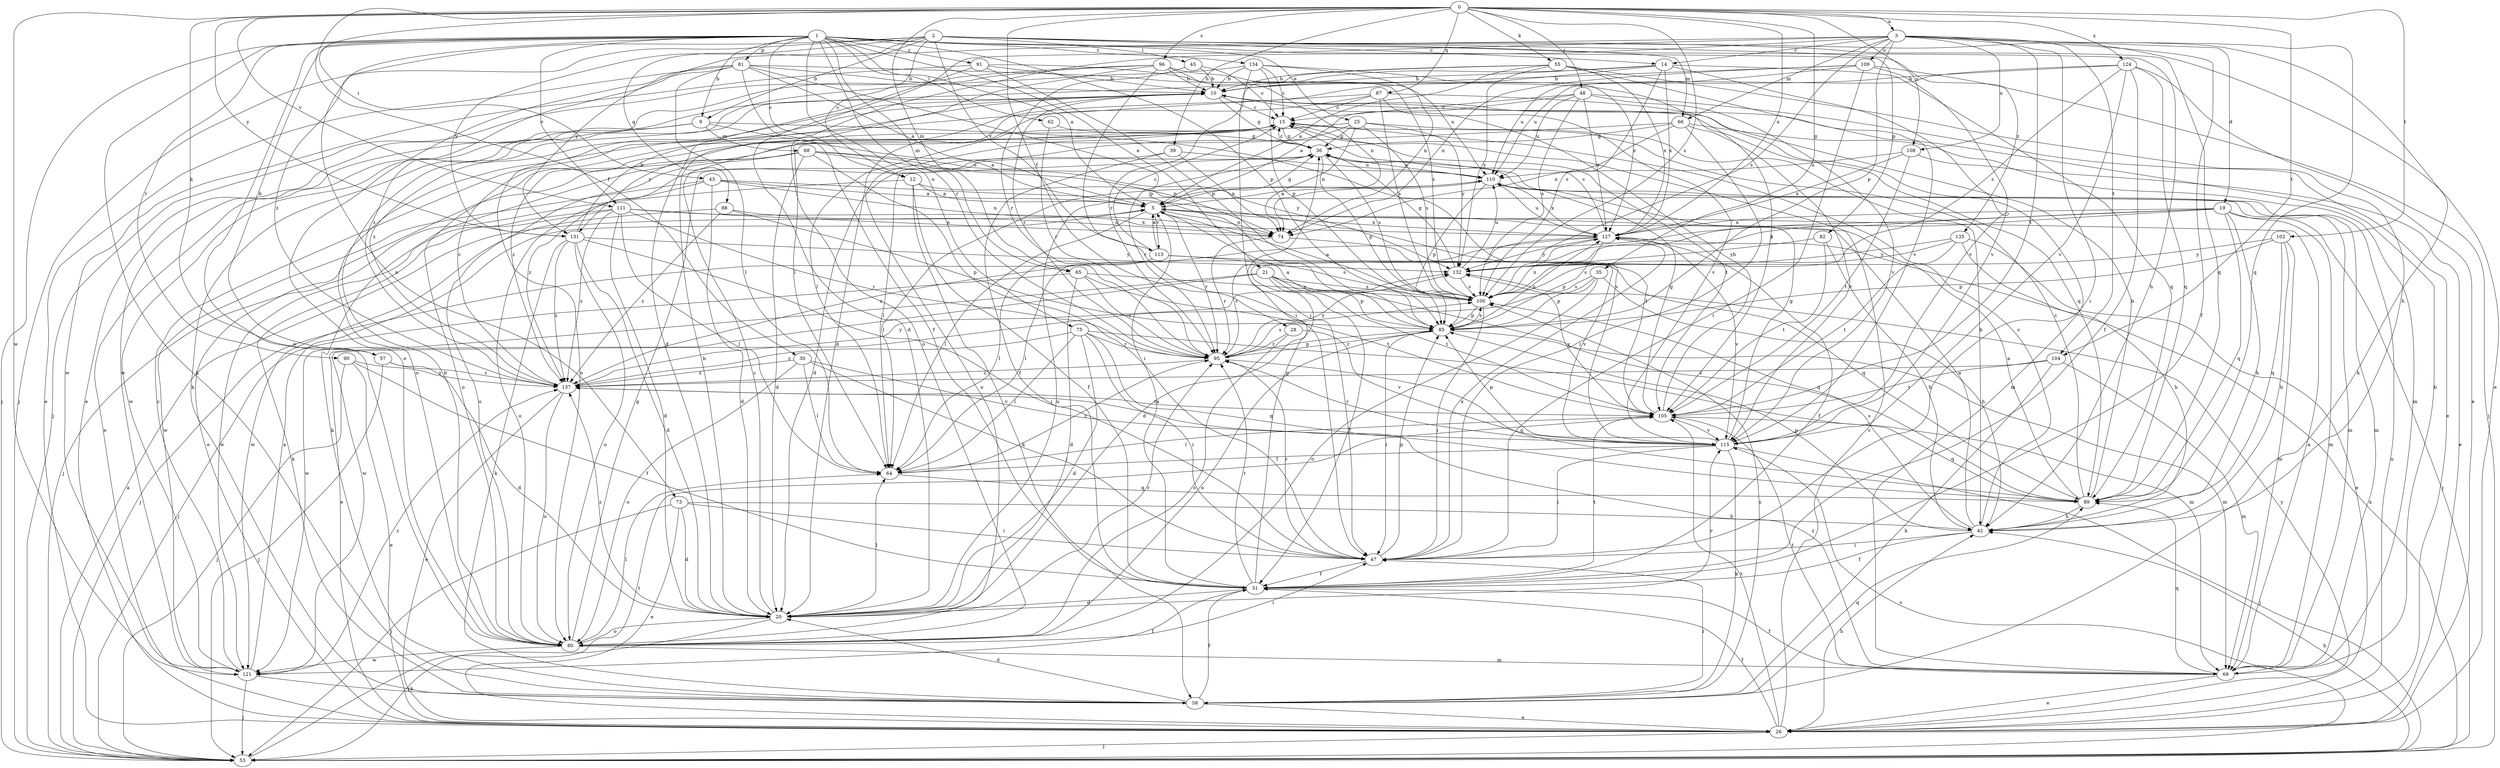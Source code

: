strict digraph  {
0;
1;
2;
3;
5;
9;
10;
12;
14;
15;
19;
20;
21;
25;
26;
28;
30;
31;
35;
36;
39;
42;
43;
45;
47;
48;
53;
55;
57;
58;
62;
64;
65;
66;
68;
69;
73;
74;
75;
80;
81;
82;
85;
87;
88;
89;
90;
91;
95;
96;
100;
102;
104;
105;
108;
109;
110;
111;
113;
115;
121;
124;
127;
131;
132;
134;
135;
137;
0 -> 3  [label=a];
0 -> 28  [label=f];
0 -> 30  [label=f];
0 -> 35  [label=g];
0 -> 39  [label=h];
0 -> 43  [label=i];
0 -> 48  [label=j];
0 -> 55  [label=k];
0 -> 57  [label=k];
0 -> 65  [label=m];
0 -> 87  [label=q];
0 -> 96  [label=s];
0 -> 100  [label=s];
0 -> 102  [label=t];
0 -> 104  [label=t];
0 -> 108  [label=u];
0 -> 111  [label=v];
0 -> 121  [label=w];
0 -> 124  [label=x];
0 -> 127  [label=x];
0 -> 131  [label=y];
1 -> 5  [label=a];
1 -> 9  [label=b];
1 -> 12  [label=c];
1 -> 21  [label=e];
1 -> 25  [label=e];
1 -> 42  [label=h];
1 -> 53  [label=j];
1 -> 57  [label=k];
1 -> 58  [label=k];
1 -> 62  [label=l];
1 -> 65  [label=m];
1 -> 73  [label=n];
1 -> 75  [label=o];
1 -> 80  [label=o];
1 -> 81  [label=p];
1 -> 82  [label=p];
1 -> 85  [label=p];
1 -> 90  [label=r];
1 -> 91  [label=r];
1 -> 95  [label=r];
1 -> 111  [label=v];
1 -> 134  [label=z];
2 -> 9  [label=b];
2 -> 12  [label=c];
2 -> 14  [label=c];
2 -> 26  [label=e];
2 -> 45  [label=i];
2 -> 53  [label=j];
2 -> 66  [label=m];
2 -> 88  [label=q];
2 -> 89  [label=q];
2 -> 113  [label=v];
2 -> 131  [label=y];
2 -> 135  [label=z];
2 -> 137  [label=z];
3 -> 14  [label=c];
3 -> 19  [label=d];
3 -> 20  [label=d];
3 -> 31  [label=f];
3 -> 47  [label=i];
3 -> 58  [label=k];
3 -> 66  [label=m];
3 -> 80  [label=o];
3 -> 85  [label=p];
3 -> 89  [label=q];
3 -> 100  [label=s];
3 -> 104  [label=t];
3 -> 105  [label=t];
3 -> 108  [label=u];
3 -> 109  [label=u];
3 -> 131  [label=y];
5 -> 36  [label=g];
5 -> 64  [label=l];
5 -> 74  [label=n];
5 -> 95  [label=r];
5 -> 113  [label=v];
5 -> 127  [label=x];
9 -> 5  [label=a];
9 -> 26  [label=e];
9 -> 68  [label=m];
9 -> 115  [label=v];
9 -> 121  [label=w];
10 -> 15  [label=c];
10 -> 36  [label=g];
10 -> 80  [label=o];
10 -> 89  [label=q];
10 -> 95  [label=r];
10 -> 137  [label=z];
12 -> 5  [label=a];
12 -> 31  [label=f];
12 -> 53  [label=j];
12 -> 58  [label=k];
12 -> 69  [label=m];
14 -> 10  [label=b];
14 -> 20  [label=d];
14 -> 89  [label=q];
14 -> 100  [label=s];
14 -> 115  [label=v];
14 -> 121  [label=w];
14 -> 127  [label=x];
15 -> 36  [label=g];
15 -> 80  [label=o];
15 -> 105  [label=t];
15 -> 131  [label=y];
19 -> 20  [label=d];
19 -> 42  [label=h];
19 -> 53  [label=j];
19 -> 69  [label=m];
19 -> 89  [label=q];
19 -> 127  [label=x];
19 -> 132  [label=y];
19 -> 137  [label=z];
20 -> 10  [label=b];
20 -> 15  [label=c];
20 -> 53  [label=j];
20 -> 64  [label=l];
20 -> 80  [label=o];
20 -> 95  [label=r];
20 -> 110  [label=u];
20 -> 115  [label=v];
20 -> 137  [label=z];
21 -> 26  [label=e];
21 -> 31  [label=f];
21 -> 85  [label=p];
21 -> 89  [label=q];
21 -> 100  [label=s];
21 -> 105  [label=t];
21 -> 121  [label=w];
25 -> 36  [label=g];
25 -> 42  [label=h];
25 -> 74  [label=n];
25 -> 80  [label=o];
25 -> 100  [label=s];
25 -> 132  [label=y];
25 -> 137  [label=z];
26 -> 15  [label=c];
26 -> 31  [label=f];
26 -> 42  [label=h];
26 -> 53  [label=j];
26 -> 105  [label=t];
26 -> 110  [label=u];
26 -> 132  [label=y];
28 -> 80  [label=o];
28 -> 95  [label=r];
28 -> 115  [label=v];
30 -> 47  [label=i];
30 -> 64  [label=l];
30 -> 80  [label=o];
30 -> 115  [label=v];
30 -> 137  [label=z];
31 -> 5  [label=a];
31 -> 20  [label=d];
31 -> 36  [label=g];
31 -> 95  [label=r];
31 -> 105  [label=t];
35 -> 42  [label=h];
35 -> 80  [label=o];
35 -> 85  [label=p];
35 -> 100  [label=s];
35 -> 121  [label=w];
36 -> 15  [label=c];
36 -> 64  [label=l];
36 -> 85  [label=p];
36 -> 95  [label=r];
36 -> 100  [label=s];
36 -> 110  [label=u];
39 -> 31  [label=f];
39 -> 74  [label=n];
39 -> 110  [label=u];
39 -> 137  [label=z];
42 -> 5  [label=a];
42 -> 15  [label=c];
42 -> 31  [label=f];
42 -> 47  [label=i];
42 -> 85  [label=p];
42 -> 100  [label=s];
43 -> 5  [label=a];
43 -> 20  [label=d];
43 -> 74  [label=n];
43 -> 80  [label=o];
43 -> 105  [label=t];
43 -> 121  [label=w];
45 -> 10  [label=b];
45 -> 15  [label=c];
45 -> 95  [label=r];
47 -> 31  [label=f];
47 -> 85  [label=p];
47 -> 95  [label=r];
47 -> 127  [label=x];
48 -> 5  [label=a];
48 -> 15  [label=c];
48 -> 26  [label=e];
48 -> 100  [label=s];
48 -> 110  [label=u];
48 -> 115  [label=v];
48 -> 127  [label=x];
53 -> 5  [label=a];
53 -> 42  [label=h];
53 -> 105  [label=t];
53 -> 115  [label=v];
53 -> 127  [label=x];
55 -> 5  [label=a];
55 -> 10  [label=b];
55 -> 42  [label=h];
55 -> 95  [label=r];
55 -> 115  [label=v];
55 -> 127  [label=x];
55 -> 132  [label=y];
57 -> 20  [label=d];
57 -> 53  [label=j];
57 -> 137  [label=z];
58 -> 20  [label=d];
58 -> 26  [label=e];
58 -> 31  [label=f];
58 -> 47  [label=i];
58 -> 89  [label=q];
58 -> 100  [label=s];
62 -> 36  [label=g];
62 -> 95  [label=r];
64 -> 89  [label=q];
64 -> 95  [label=r];
65 -> 20  [label=d];
65 -> 53  [label=j];
65 -> 95  [label=r];
65 -> 100  [label=s];
65 -> 105  [label=t];
66 -> 20  [label=d];
66 -> 36  [label=g];
66 -> 47  [label=i];
66 -> 69  [label=m];
66 -> 74  [label=n];
66 -> 115  [label=v];
68 -> 20  [label=d];
68 -> 26  [label=e];
68 -> 47  [label=i];
68 -> 58  [label=k];
68 -> 74  [label=n];
68 -> 80  [label=o];
68 -> 110  [label=u];
68 -> 132  [label=y];
69 -> 5  [label=a];
69 -> 10  [label=b];
69 -> 26  [label=e];
69 -> 31  [label=f];
69 -> 89  [label=q];
69 -> 105  [label=t];
69 -> 137  [label=z];
73 -> 20  [label=d];
73 -> 26  [label=e];
73 -> 42  [label=h];
73 -> 47  [label=i];
73 -> 53  [label=j];
74 -> 95  [label=r];
74 -> 115  [label=v];
75 -> 20  [label=d];
75 -> 47  [label=i];
75 -> 64  [label=l];
75 -> 69  [label=m];
75 -> 89  [label=q];
75 -> 95  [label=r];
75 -> 137  [label=z];
80 -> 10  [label=b];
80 -> 36  [label=g];
80 -> 47  [label=i];
80 -> 64  [label=l];
80 -> 69  [label=m];
80 -> 121  [label=w];
81 -> 5  [label=a];
81 -> 10  [label=b];
81 -> 26  [label=e];
81 -> 31  [label=f];
81 -> 64  [label=l];
81 -> 80  [label=o];
81 -> 85  [label=p];
81 -> 105  [label=t];
81 -> 137  [label=z];
82 -> 42  [label=h];
82 -> 105  [label=t];
82 -> 132  [label=y];
85 -> 5  [label=a];
85 -> 47  [label=i];
85 -> 69  [label=m];
85 -> 80  [label=o];
85 -> 95  [label=r];
85 -> 100  [label=s];
85 -> 127  [label=x];
87 -> 15  [label=c];
87 -> 64  [label=l];
87 -> 69  [label=m];
87 -> 80  [label=o];
87 -> 100  [label=s];
87 -> 115  [label=v];
88 -> 74  [label=n];
88 -> 85  [label=p];
88 -> 121  [label=w];
88 -> 137  [label=z];
89 -> 5  [label=a];
89 -> 10  [label=b];
89 -> 15  [label=c];
89 -> 42  [label=h];
90 -> 26  [label=e];
90 -> 31  [label=f];
90 -> 53  [label=j];
90 -> 137  [label=z];
91 -> 10  [label=b];
91 -> 20  [label=d];
91 -> 85  [label=p];
91 -> 100  [label=s];
91 -> 121  [label=w];
95 -> 85  [label=p];
95 -> 89  [label=q];
95 -> 100  [label=s];
95 -> 132  [label=y];
95 -> 137  [label=z];
96 -> 10  [label=b];
96 -> 26  [label=e];
96 -> 47  [label=i];
96 -> 53  [label=j];
96 -> 64  [label=l];
96 -> 74  [label=n];
96 -> 110  [label=u];
100 -> 5  [label=a];
100 -> 47  [label=i];
100 -> 85  [label=p];
100 -> 127  [label=x];
102 -> 42  [label=h];
102 -> 69  [label=m];
102 -> 85  [label=p];
102 -> 89  [label=q];
102 -> 132  [label=y];
104 -> 58  [label=k];
104 -> 69  [label=m];
104 -> 105  [label=t];
104 -> 137  [label=z];
105 -> 10  [label=b];
105 -> 36  [label=g];
105 -> 64  [label=l];
105 -> 89  [label=q];
105 -> 115  [label=v];
105 -> 132  [label=y];
108 -> 26  [label=e];
108 -> 105  [label=t];
108 -> 110  [label=u];
108 -> 127  [label=x];
109 -> 10  [label=b];
109 -> 47  [label=i];
109 -> 53  [label=j];
109 -> 74  [label=n];
109 -> 110  [label=u];
109 -> 115  [label=v];
110 -> 5  [label=a];
110 -> 64  [label=l];
110 -> 69  [label=m];
110 -> 85  [label=p];
110 -> 127  [label=x];
111 -> 20  [label=d];
111 -> 58  [label=k];
111 -> 64  [label=l];
111 -> 74  [label=n];
111 -> 95  [label=r];
111 -> 121  [label=w];
111 -> 127  [label=x];
111 -> 137  [label=z];
113 -> 5  [label=a];
113 -> 15  [label=c];
113 -> 53  [label=j];
113 -> 64  [label=l];
113 -> 89  [label=q];
113 -> 100  [label=s];
115 -> 36  [label=g];
115 -> 47  [label=i];
115 -> 53  [label=j];
115 -> 58  [label=k];
115 -> 64  [label=l];
115 -> 85  [label=p];
115 -> 95  [label=r];
121 -> 5  [label=a];
121 -> 15  [label=c];
121 -> 31  [label=f];
121 -> 53  [label=j];
121 -> 58  [label=k];
121 -> 137  [label=z];
124 -> 10  [label=b];
124 -> 26  [label=e];
124 -> 31  [label=f];
124 -> 89  [label=q];
124 -> 100  [label=s];
124 -> 110  [label=u];
124 -> 115  [label=v];
127 -> 15  [label=c];
127 -> 31  [label=f];
127 -> 64  [label=l];
127 -> 85  [label=p];
127 -> 95  [label=r];
127 -> 110  [label=u];
127 -> 115  [label=v];
127 -> 132  [label=y];
131 -> 10  [label=b];
131 -> 20  [label=d];
131 -> 47  [label=i];
131 -> 58  [label=k];
131 -> 80  [label=o];
131 -> 132  [label=y];
131 -> 137  [label=z];
132 -> 36  [label=g];
132 -> 100  [label=s];
132 -> 110  [label=u];
134 -> 10  [label=b];
134 -> 15  [label=c];
134 -> 47  [label=i];
134 -> 58  [label=k];
134 -> 74  [label=n];
134 -> 85  [label=p];
134 -> 127  [label=x];
135 -> 26  [label=e];
135 -> 42  [label=h];
135 -> 100  [label=s];
135 -> 105  [label=t];
135 -> 132  [label=y];
137 -> 15  [label=c];
137 -> 26  [label=e];
137 -> 80  [label=o];
137 -> 105  [label=t];
137 -> 132  [label=y];
}
